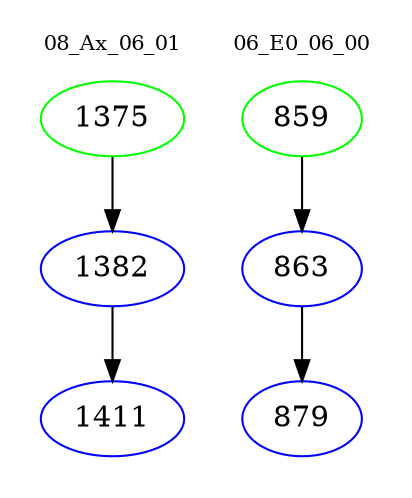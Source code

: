 digraph{
subgraph cluster_0 {
color = white
label = "08_Ax_06_01";
fontsize=10;
T0_1375 [label="1375", color="green"]
T0_1375 -> T0_1382 [color="black"]
T0_1382 [label="1382", color="blue"]
T0_1382 -> T0_1411 [color="black"]
T0_1411 [label="1411", color="blue"]
}
subgraph cluster_1 {
color = white
label = "06_E0_06_00";
fontsize=10;
T1_859 [label="859", color="green"]
T1_859 -> T1_863 [color="black"]
T1_863 [label="863", color="blue"]
T1_863 -> T1_879 [color="black"]
T1_879 [label="879", color="blue"]
}
}
